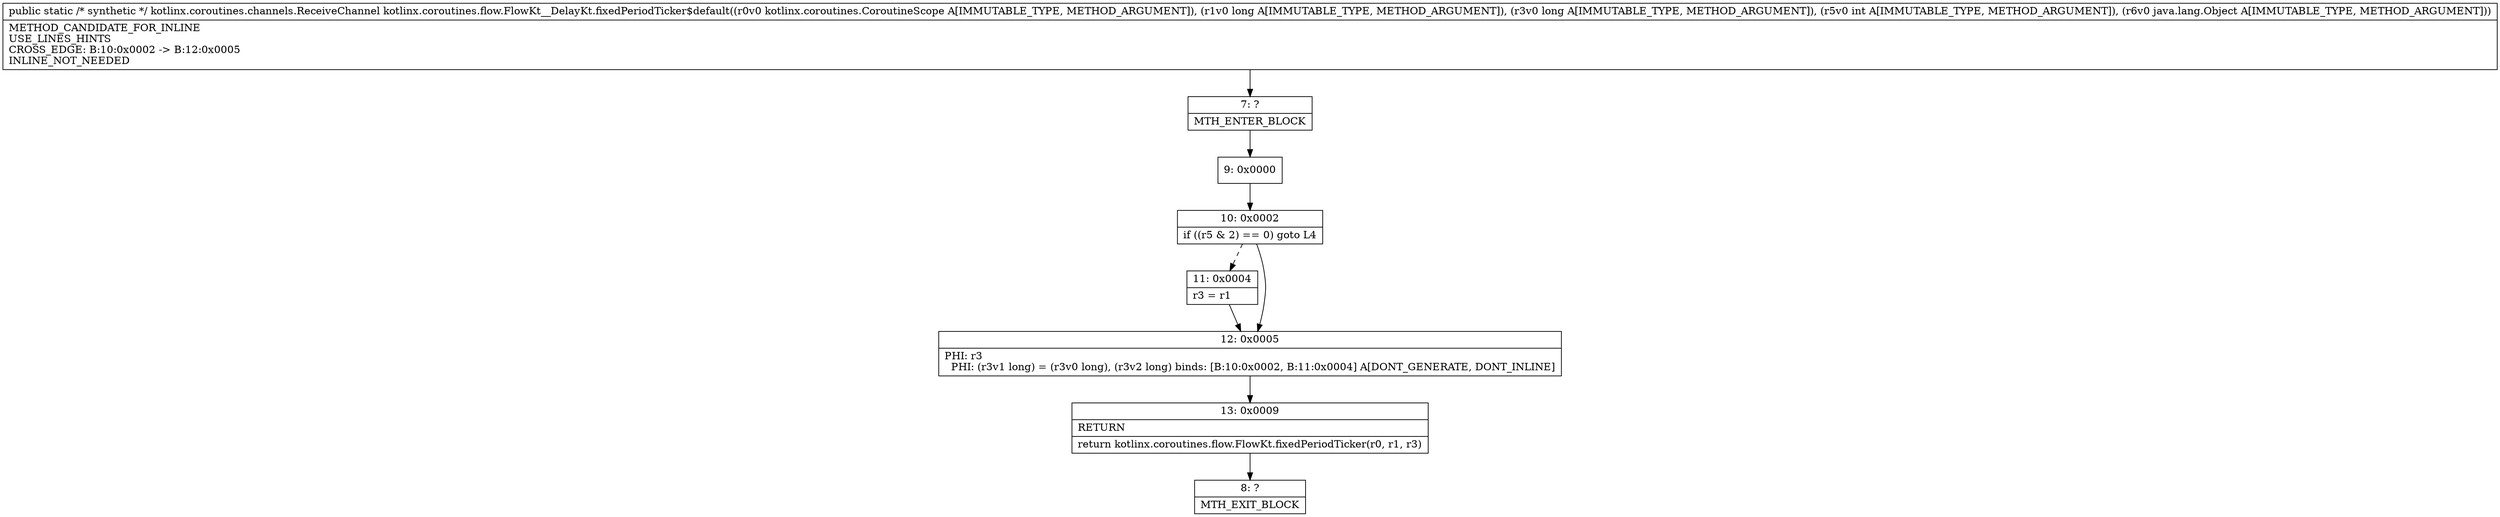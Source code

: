 digraph "CFG forkotlinx.coroutines.flow.FlowKt__DelayKt.fixedPeriodTicker$default(Lkotlinx\/coroutines\/CoroutineScope;JJILjava\/lang\/Object;)Lkotlinx\/coroutines\/channels\/ReceiveChannel;" {
Node_7 [shape=record,label="{7\:\ ?|MTH_ENTER_BLOCK\l}"];
Node_9 [shape=record,label="{9\:\ 0x0000}"];
Node_10 [shape=record,label="{10\:\ 0x0002|if ((r5 & 2) == 0) goto L4\l}"];
Node_11 [shape=record,label="{11\:\ 0x0004|r3 = r1\l}"];
Node_12 [shape=record,label="{12\:\ 0x0005|PHI: r3 \l  PHI: (r3v1 long) = (r3v0 long), (r3v2 long) binds: [B:10:0x0002, B:11:0x0004] A[DONT_GENERATE, DONT_INLINE]\l}"];
Node_13 [shape=record,label="{13\:\ 0x0009|RETURN\l|return kotlinx.coroutines.flow.FlowKt.fixedPeriodTicker(r0, r1, r3)\l}"];
Node_8 [shape=record,label="{8\:\ ?|MTH_EXIT_BLOCK\l}"];
MethodNode[shape=record,label="{public static \/* synthetic *\/ kotlinx.coroutines.channels.ReceiveChannel kotlinx.coroutines.flow.FlowKt__DelayKt.fixedPeriodTicker$default((r0v0 kotlinx.coroutines.CoroutineScope A[IMMUTABLE_TYPE, METHOD_ARGUMENT]), (r1v0 long A[IMMUTABLE_TYPE, METHOD_ARGUMENT]), (r3v0 long A[IMMUTABLE_TYPE, METHOD_ARGUMENT]), (r5v0 int A[IMMUTABLE_TYPE, METHOD_ARGUMENT]), (r6v0 java.lang.Object A[IMMUTABLE_TYPE, METHOD_ARGUMENT]))  | METHOD_CANDIDATE_FOR_INLINE\lUSE_LINES_HINTS\lCROSS_EDGE: B:10:0x0002 \-\> B:12:0x0005\lINLINE_NOT_NEEDED\l}"];
MethodNode -> Node_7;Node_7 -> Node_9;
Node_9 -> Node_10;
Node_10 -> Node_11[style=dashed];
Node_10 -> Node_12;
Node_11 -> Node_12;
Node_12 -> Node_13;
Node_13 -> Node_8;
}

